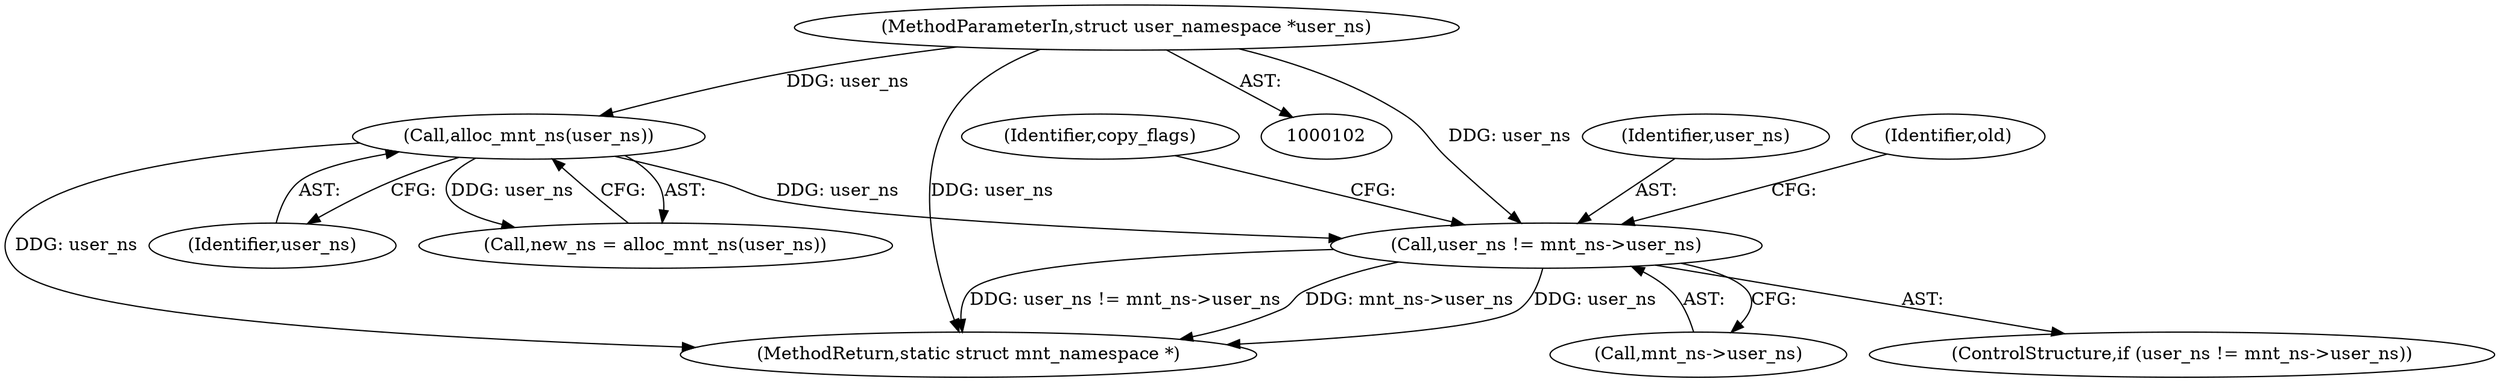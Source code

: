 digraph "0_linux_132c94e31b8bca8ea921f9f96a57d684fa4ae0a9_0@pointer" {
"1000143" [label="(Call,user_ns != mnt_ns->user_ns)"];
"1000127" [label="(Call,alloc_mnt_ns(user_ns))"];
"1000104" [label="(MethodParameterIn,struct user_namespace *user_ns)"];
"1000142" [label="(ControlStructure,if (user_ns != mnt_ns->user_ns))"];
"1000104" [label="(MethodParameterIn,struct user_namespace *user_ns)"];
"1000144" [label="(Identifier,user_ns)"];
"1000145" [label="(Call,mnt_ns->user_ns)"];
"1000152" [label="(Identifier,old)"];
"1000127" [label="(Call,alloc_mnt_ns(user_ns))"];
"1000125" [label="(Call,new_ns = alloc_mnt_ns(user_ns))"];
"1000261" [label="(MethodReturn,static struct mnt_namespace *)"];
"1000128" [label="(Identifier,user_ns)"];
"1000149" [label="(Identifier,copy_flags)"];
"1000143" [label="(Call,user_ns != mnt_ns->user_ns)"];
"1000143" -> "1000142"  [label="AST: "];
"1000143" -> "1000145"  [label="CFG: "];
"1000144" -> "1000143"  [label="AST: "];
"1000145" -> "1000143"  [label="AST: "];
"1000149" -> "1000143"  [label="CFG: "];
"1000152" -> "1000143"  [label="CFG: "];
"1000143" -> "1000261"  [label="DDG: user_ns"];
"1000143" -> "1000261"  [label="DDG: user_ns != mnt_ns->user_ns"];
"1000143" -> "1000261"  [label="DDG: mnt_ns->user_ns"];
"1000127" -> "1000143"  [label="DDG: user_ns"];
"1000104" -> "1000143"  [label="DDG: user_ns"];
"1000127" -> "1000125"  [label="AST: "];
"1000127" -> "1000128"  [label="CFG: "];
"1000128" -> "1000127"  [label="AST: "];
"1000125" -> "1000127"  [label="CFG: "];
"1000127" -> "1000261"  [label="DDG: user_ns"];
"1000127" -> "1000125"  [label="DDG: user_ns"];
"1000104" -> "1000127"  [label="DDG: user_ns"];
"1000104" -> "1000102"  [label="AST: "];
"1000104" -> "1000261"  [label="DDG: user_ns"];
}
